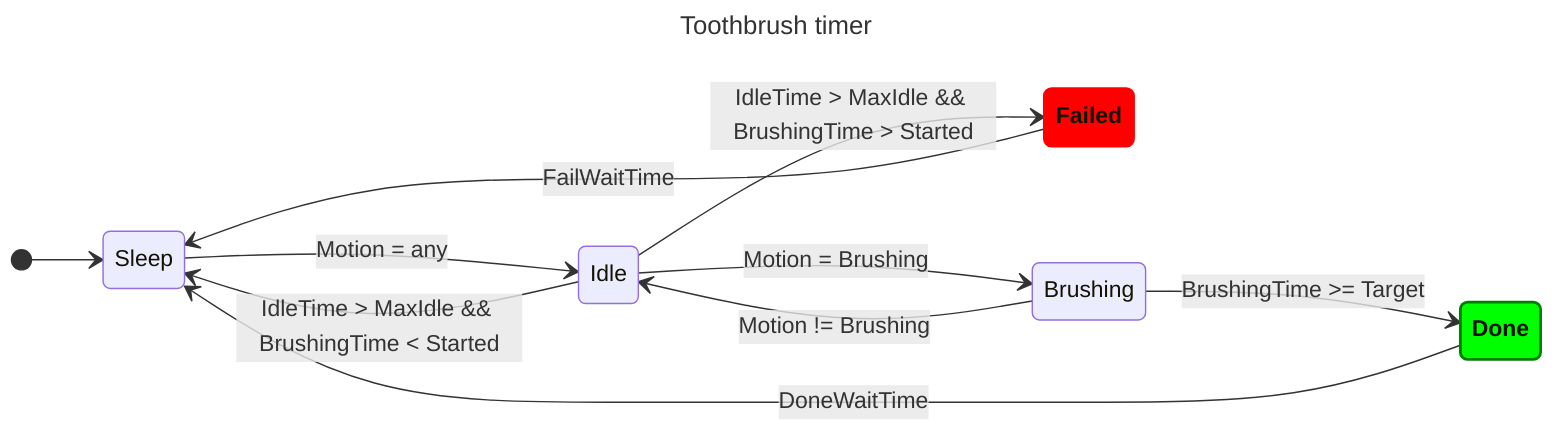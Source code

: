 ---
title: Toothbrush timer
config:
  layout: dagre
---
stateDiagram-v2

    # Mermaid diagram. Can be edited using https://mermaid.live/edit

    %direction LR
    classDef success fill:#0f0,font-weight:bold,stroke-width:2px,stroke:green
    classDef fail fill:#f00,font-weight:bold,stroke-width:2px,stroke:red

    [*] --> Sleep
    Sleep --> Idle : Motion = any

    Idle --> Sleep : IdleTime > MaxIdle && BrushingTime < Started
    Idle --> Failed:::fail : IdleTime > MaxIdle && BrushingTime > Started
    Failed --> Sleep : FailWaitTime

    Done:::success --> Sleep : DoneWaitTime

    Idle --> Brushing : Motion = Brushing
    Brushing --> Idle : Motion != Brushing
    Brushing --> Done : BrushingTime >= Target